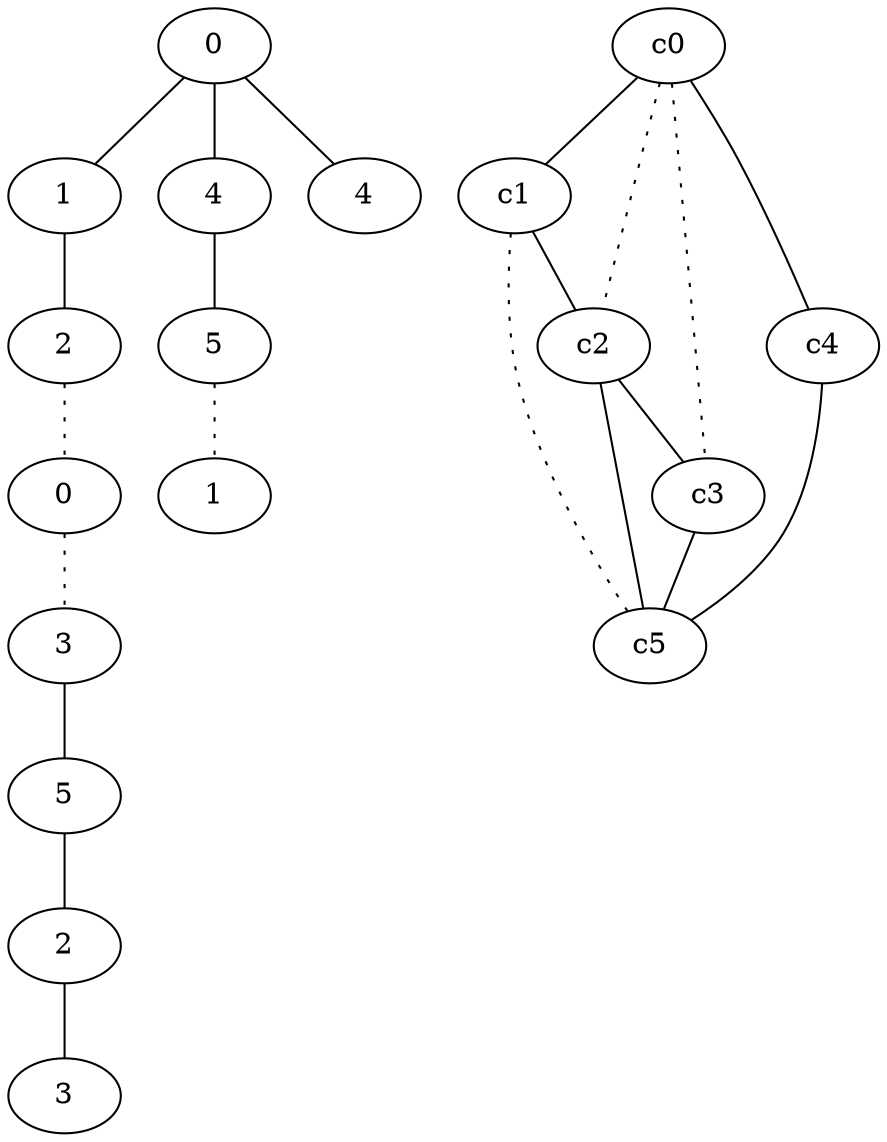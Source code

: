 graph {
a0[label=0];
a1[label=1];
a2[label=2];
a3[label=0];
a4[label=3];
a5[label=5];
a6[label=2];
a7[label=3];
a8[label=4];
a9[label=5];
a10[label=1];
a11[label=4];
a0 -- a1;
a0 -- a8;
a0 -- a11;
a1 -- a2;
a2 -- a3 [style=dotted];
a3 -- a4 [style=dotted];
a4 -- a5;
a5 -- a6;
a6 -- a7;
a8 -- a9;
a9 -- a10 [style=dotted];
c0 -- c1;
c0 -- c2 [style=dotted];
c0 -- c3 [style=dotted];
c0 -- c4;
c1 -- c2;
c1 -- c5 [style=dotted];
c2 -- c3;
c2 -- c5;
c3 -- c5;
c4 -- c5;
}
